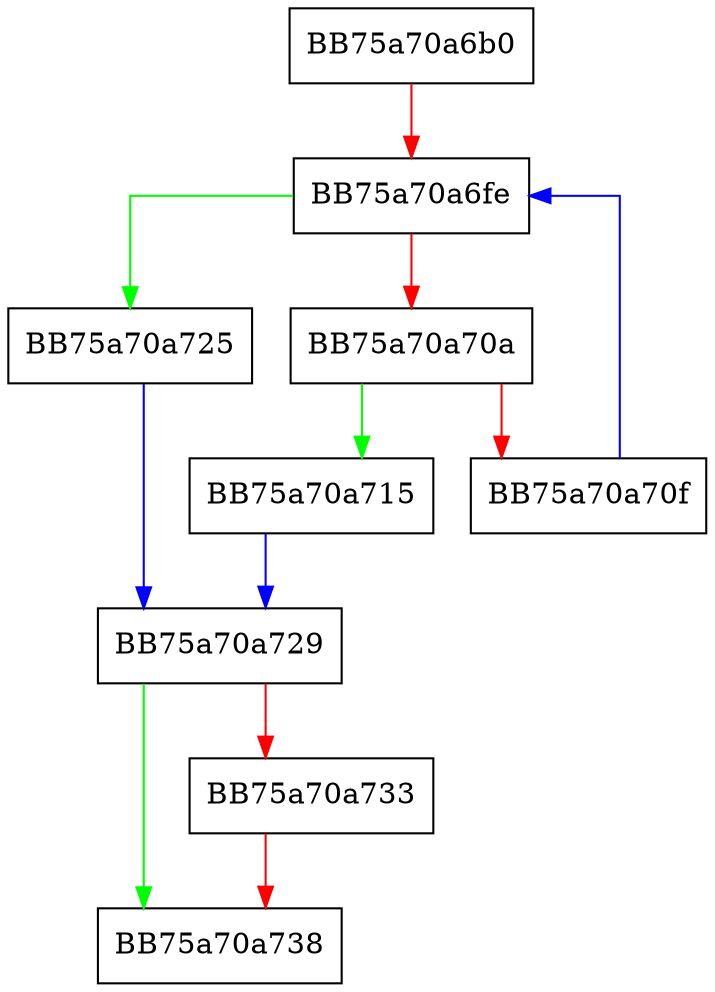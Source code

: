 digraph Upxw64IsMine {
  node [shape="box"];
  graph [splines=ortho];
  BB75a70a6b0 -> BB75a70a6fe [color="red"];
  BB75a70a6fe -> BB75a70a725 [color="green"];
  BB75a70a6fe -> BB75a70a70a [color="red"];
  BB75a70a70a -> BB75a70a715 [color="green"];
  BB75a70a70a -> BB75a70a70f [color="red"];
  BB75a70a70f -> BB75a70a6fe [color="blue"];
  BB75a70a715 -> BB75a70a729 [color="blue"];
  BB75a70a725 -> BB75a70a729 [color="blue"];
  BB75a70a729 -> BB75a70a738 [color="green"];
  BB75a70a729 -> BB75a70a733 [color="red"];
  BB75a70a733 -> BB75a70a738 [color="red"];
}